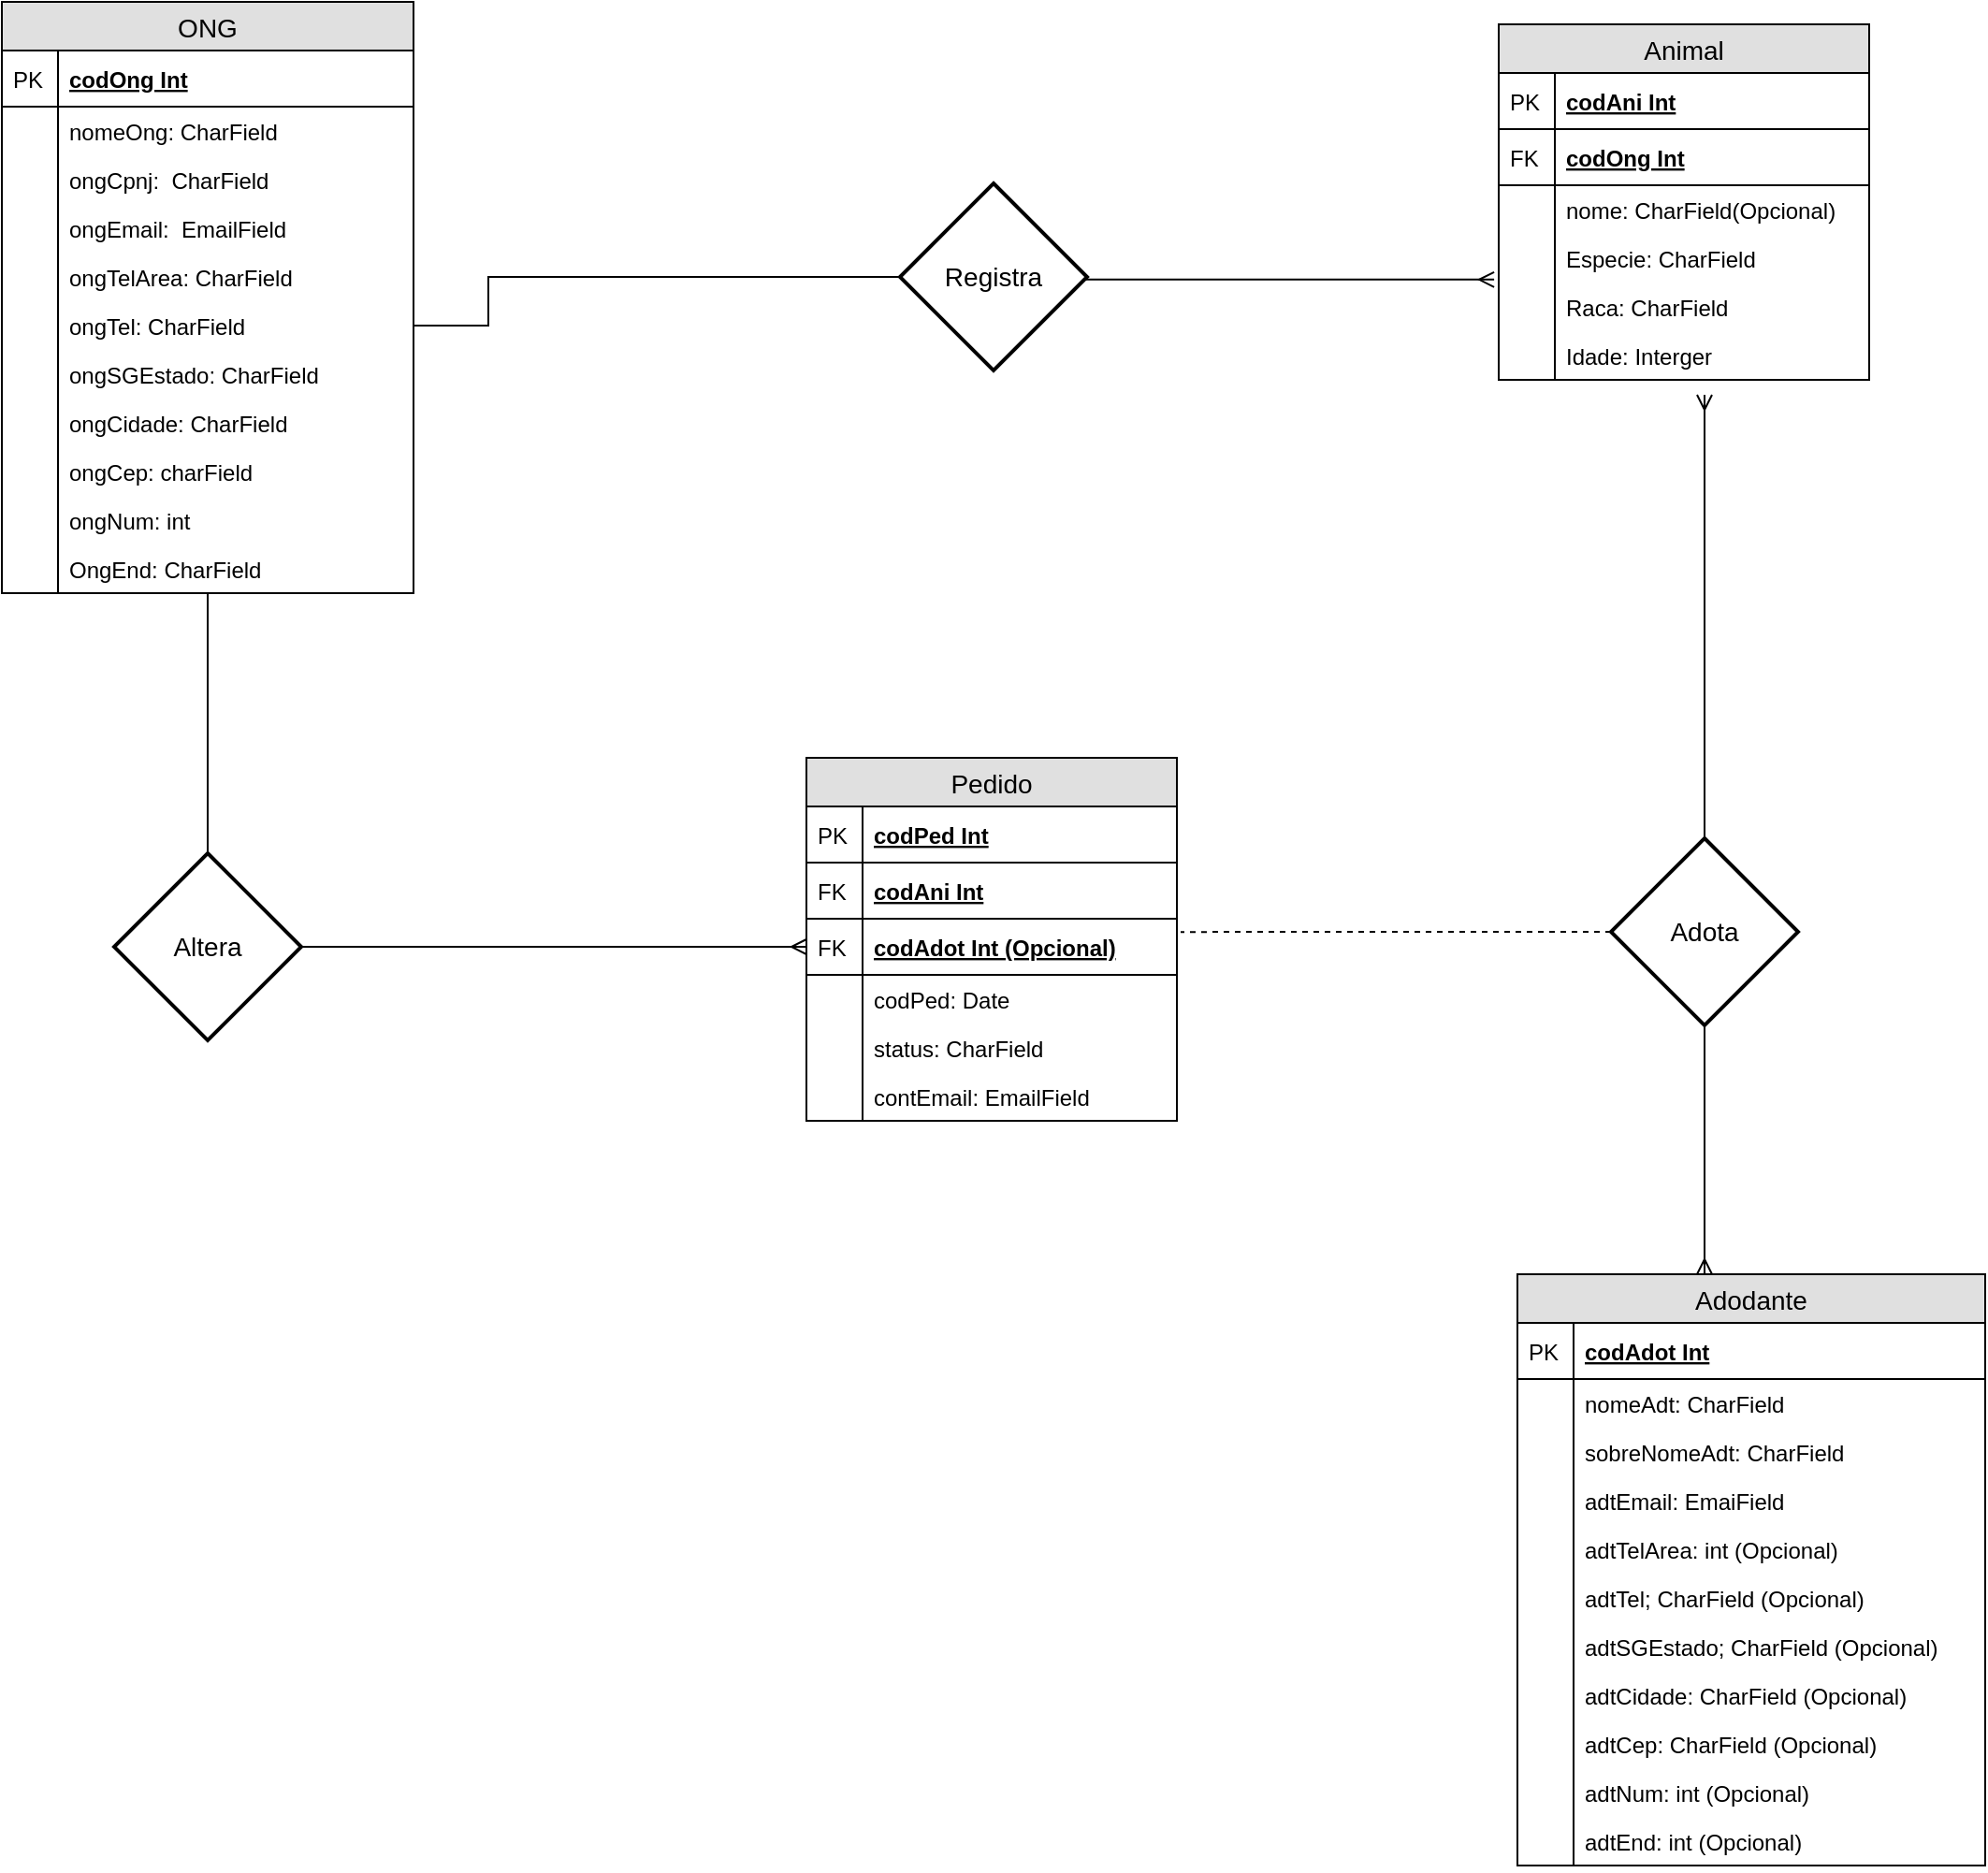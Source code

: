 <mxfile version="12.2.8" type="google" pages="1"><diagram id="f7kmTRtJCR9XqtvEWIKw" name="Page-1"><mxGraphModel dx="2563" dy="2035" grid="1" gridSize="10" guides="1" tooltips="1" connect="1" arrows="1" fold="1" page="1" pageScale="1" pageWidth="827" pageHeight="1169" math="0" shadow="0"><root><mxCell id="0"/><mxCell id="1" parent="0"/><mxCell id="DrwT01cqLVY9S3XxDdp0-177" style="edgeStyle=orthogonalEdgeStyle;rounded=0;orthogonalLoop=1;jettySize=auto;html=1;startArrow=none;startFill=0;endArrow=none;endFill=0;strokeWidth=1;entryX=0.5;entryY=0;entryDx=0;entryDy=0;" parent="1" source="DrwT01cqLVY9S3XxDdp0-1" target="DrwT01cqLVY9S3XxDdp0-173" edge="1"><mxGeometry relative="1" as="geometry"><mxPoint x="-10" y="400" as="targetPoint"/></mxGeometry></mxCell><mxCell id="DrwT01cqLVY9S3XxDdp0-1" value="ONG" style="swimlane;fontStyle=0;childLayout=stackLayout;horizontal=1;startSize=26;fillColor=#e0e0e0;horizontalStack=0;resizeParent=1;resizeParentMax=0;resizeLast=0;collapsible=1;marginBottom=0;swimlaneFillColor=#ffffff;align=center;fontSize=14;" parent="1" vertex="1"><mxGeometry x="-120" y="-70" width="220" height="316" as="geometry"/></mxCell><mxCell id="DrwT01cqLVY9S3XxDdp0-2" value="codOng Int" style="shape=partialRectangle;top=0;left=0;right=0;bottom=1;align=left;verticalAlign=middle;fillColor=none;spacingLeft=34;spacingRight=4;overflow=hidden;rotatable=0;points=[[0,0.5],[1,0.5]];portConstraint=eastwest;dropTarget=0;fontStyle=5;fontSize=12;" parent="DrwT01cqLVY9S3XxDdp0-1" vertex="1"><mxGeometry y="26" width="220" height="30" as="geometry"/></mxCell><mxCell id="DrwT01cqLVY9S3XxDdp0-3" value="PK" style="shape=partialRectangle;top=0;left=0;bottom=0;fillColor=none;align=left;verticalAlign=middle;spacingLeft=4;spacingRight=4;overflow=hidden;rotatable=0;points=[];portConstraint=eastwest;part=1;fontSize=12;" parent="DrwT01cqLVY9S3XxDdp0-2" vertex="1" connectable="0"><mxGeometry width="30" height="30" as="geometry"/></mxCell><mxCell id="DrwT01cqLVY9S3XxDdp0-4" value="nomeOng: CharField" style="shape=partialRectangle;top=0;left=0;right=0;bottom=0;align=left;verticalAlign=top;fillColor=none;spacingLeft=34;spacingRight=4;overflow=hidden;rotatable=0;points=[[0,0.5],[1,0.5]];portConstraint=eastwest;dropTarget=0;fontSize=12;" parent="DrwT01cqLVY9S3XxDdp0-1" vertex="1"><mxGeometry y="56" width="220" height="26" as="geometry"/></mxCell><mxCell id="DrwT01cqLVY9S3XxDdp0-5" value="" style="shape=partialRectangle;top=0;left=0;bottom=0;fillColor=none;align=left;verticalAlign=top;spacingLeft=4;spacingRight=4;overflow=hidden;rotatable=0;points=[];portConstraint=eastwest;part=1;fontSize=12;" parent="DrwT01cqLVY9S3XxDdp0-4" vertex="1" connectable="0"><mxGeometry width="30" height="26" as="geometry"/></mxCell><mxCell id="DrwT01cqLVY9S3XxDdp0-6" value="ongCpnj:  CharField" style="shape=partialRectangle;top=0;left=0;right=0;bottom=0;align=left;verticalAlign=top;fillColor=none;spacingLeft=34;spacingRight=4;overflow=hidden;rotatable=0;points=[[0,0.5],[1,0.5]];portConstraint=eastwest;dropTarget=0;fontSize=12;" parent="DrwT01cqLVY9S3XxDdp0-1" vertex="1"><mxGeometry y="82" width="220" height="26" as="geometry"/></mxCell><mxCell id="DrwT01cqLVY9S3XxDdp0-7" value="" style="shape=partialRectangle;top=0;left=0;bottom=0;fillColor=none;align=left;verticalAlign=top;spacingLeft=4;spacingRight=4;overflow=hidden;rotatable=0;points=[];portConstraint=eastwest;part=1;fontSize=12;" parent="DrwT01cqLVY9S3XxDdp0-6" vertex="1" connectable="0"><mxGeometry width="30" height="26" as="geometry"/></mxCell><mxCell id="r93gEe-a_H3Gt4dLW0jA-3" value="ongEmail:  EmailField" style="shape=partialRectangle;top=0;left=0;right=0;bottom=0;align=left;verticalAlign=top;fillColor=none;spacingLeft=34;spacingRight=4;overflow=hidden;rotatable=0;points=[[0,0.5],[1,0.5]];portConstraint=eastwest;dropTarget=0;fontSize=12;" parent="DrwT01cqLVY9S3XxDdp0-1" vertex="1"><mxGeometry y="108" width="220" height="26" as="geometry"/></mxCell><mxCell id="r93gEe-a_H3Gt4dLW0jA-4" value="" style="shape=partialRectangle;top=0;left=0;bottom=0;fillColor=none;align=left;verticalAlign=top;spacingLeft=4;spacingRight=4;overflow=hidden;rotatable=0;points=[];portConstraint=eastwest;part=1;fontSize=12;" parent="r93gEe-a_H3Gt4dLW0jA-3" vertex="1" connectable="0"><mxGeometry width="30" height="26" as="geometry"/></mxCell><mxCell id="DrwT01cqLVY9S3XxDdp0-8" value="ongTelArea: CharField" style="shape=partialRectangle;top=0;left=0;right=0;bottom=0;align=left;verticalAlign=top;fillColor=none;spacingLeft=34;spacingRight=4;overflow=hidden;rotatable=0;points=[[0,0.5],[1,0.5]];portConstraint=eastwest;dropTarget=0;fontSize=12;" parent="DrwT01cqLVY9S3XxDdp0-1" vertex="1"><mxGeometry y="134" width="220" height="26" as="geometry"/></mxCell><mxCell id="DrwT01cqLVY9S3XxDdp0-9" value="" style="shape=partialRectangle;top=0;left=0;bottom=0;fillColor=none;align=left;verticalAlign=top;spacingLeft=4;spacingRight=4;overflow=hidden;rotatable=0;points=[];portConstraint=eastwest;part=1;fontSize=12;" parent="DrwT01cqLVY9S3XxDdp0-8" vertex="1" connectable="0"><mxGeometry width="30" height="26" as="geometry"/></mxCell><mxCell id="DrwT01cqLVY9S3XxDdp0-31" value="ongTel: CharField" style="shape=partialRectangle;top=0;left=0;right=0;bottom=0;align=left;verticalAlign=top;fillColor=none;spacingLeft=34;spacingRight=4;overflow=hidden;rotatable=0;points=[[0,0.5],[1,0.5]];portConstraint=eastwest;dropTarget=0;fontSize=12;" parent="DrwT01cqLVY9S3XxDdp0-1" vertex="1"><mxGeometry y="160" width="220" height="26" as="geometry"/></mxCell><mxCell id="DrwT01cqLVY9S3XxDdp0-32" value="" style="shape=partialRectangle;top=0;left=0;bottom=0;fillColor=none;align=left;verticalAlign=top;spacingLeft=4;spacingRight=4;overflow=hidden;rotatable=0;points=[];portConstraint=eastwest;part=1;fontSize=12;" parent="DrwT01cqLVY9S3XxDdp0-31" vertex="1" connectable="0"><mxGeometry width="30" height="26" as="geometry"/></mxCell><mxCell id="DrwT01cqLVY9S3XxDdp0-35" value="ongSGEstado: CharField" style="shape=partialRectangle;top=0;left=0;right=0;bottom=0;align=left;verticalAlign=top;fillColor=none;spacingLeft=34;spacingRight=4;overflow=hidden;rotatable=0;points=[[0,0.5],[1,0.5]];portConstraint=eastwest;dropTarget=0;fontSize=12;" parent="DrwT01cqLVY9S3XxDdp0-1" vertex="1"><mxGeometry y="186" width="220" height="26" as="geometry"/></mxCell><mxCell id="DrwT01cqLVY9S3XxDdp0-36" value="" style="shape=partialRectangle;top=0;left=0;bottom=0;fillColor=none;align=left;verticalAlign=top;spacingLeft=4;spacingRight=4;overflow=hidden;rotatable=0;points=[];portConstraint=eastwest;part=1;fontSize=12;" parent="DrwT01cqLVY9S3XxDdp0-35" vertex="1" connectable="0"><mxGeometry width="30" height="26" as="geometry"/></mxCell><mxCell id="DrwT01cqLVY9S3XxDdp0-37" value="ongCidade: CharField" style="shape=partialRectangle;top=0;left=0;right=0;bottom=0;align=left;verticalAlign=top;fillColor=none;spacingLeft=34;spacingRight=4;overflow=hidden;rotatable=0;points=[[0,0.5],[1,0.5]];portConstraint=eastwest;dropTarget=0;fontSize=12;" parent="DrwT01cqLVY9S3XxDdp0-1" vertex="1"><mxGeometry y="212" width="220" height="26" as="geometry"/></mxCell><mxCell id="DrwT01cqLVY9S3XxDdp0-38" value="" style="shape=partialRectangle;top=0;left=0;bottom=0;fillColor=none;align=left;verticalAlign=top;spacingLeft=4;spacingRight=4;overflow=hidden;rotatable=0;points=[];portConstraint=eastwest;part=1;fontSize=12;" parent="DrwT01cqLVY9S3XxDdp0-37" vertex="1" connectable="0"><mxGeometry width="30" height="26" as="geometry"/></mxCell><mxCell id="DrwT01cqLVY9S3XxDdp0-55" value="ongCep: charField" style="shape=partialRectangle;top=0;left=0;right=0;bottom=0;align=left;verticalAlign=top;fillColor=none;spacingLeft=34;spacingRight=4;overflow=hidden;rotatable=0;points=[[0,0.5],[1,0.5]];portConstraint=eastwest;dropTarget=0;fontSize=12;" parent="DrwT01cqLVY9S3XxDdp0-1" vertex="1"><mxGeometry y="238" width="220" height="26" as="geometry"/></mxCell><mxCell id="DrwT01cqLVY9S3XxDdp0-56" value="" style="shape=partialRectangle;top=0;left=0;bottom=0;fillColor=none;align=left;verticalAlign=top;spacingLeft=4;spacingRight=4;overflow=hidden;rotatable=0;points=[];portConstraint=eastwest;part=1;fontSize=12;" parent="DrwT01cqLVY9S3XxDdp0-55" vertex="1" connectable="0"><mxGeometry width="30" height="26" as="geometry"/></mxCell><mxCell id="DrwT01cqLVY9S3XxDdp0-57" value="ongNum: int " style="shape=partialRectangle;top=0;left=0;right=0;bottom=0;align=left;verticalAlign=top;fillColor=none;spacingLeft=34;spacingRight=4;overflow=hidden;rotatable=0;points=[[0,0.5],[1,0.5]];portConstraint=eastwest;dropTarget=0;fontSize=12;" parent="DrwT01cqLVY9S3XxDdp0-1" vertex="1"><mxGeometry y="264" width="220" height="26" as="geometry"/></mxCell><mxCell id="DrwT01cqLVY9S3XxDdp0-58" value="" style="shape=partialRectangle;top=0;left=0;bottom=0;fillColor=none;align=left;verticalAlign=top;spacingLeft=4;spacingRight=4;overflow=hidden;rotatable=0;points=[];portConstraint=eastwest;part=1;fontSize=12;" parent="DrwT01cqLVY9S3XxDdp0-57" vertex="1" connectable="0"><mxGeometry width="30" height="26" as="geometry"/></mxCell><mxCell id="DrwT01cqLVY9S3XxDdp0-59" value="OngEnd: CharField" style="shape=partialRectangle;top=0;left=0;right=0;bottom=0;align=left;verticalAlign=top;fillColor=none;spacingLeft=34;spacingRight=4;overflow=hidden;rotatable=0;points=[[0,0.5],[1,0.5]];portConstraint=eastwest;dropTarget=0;fontSize=12;" parent="DrwT01cqLVY9S3XxDdp0-1" vertex="1"><mxGeometry y="290" width="220" height="26" as="geometry"/></mxCell><mxCell id="DrwT01cqLVY9S3XxDdp0-60" value="" style="shape=partialRectangle;top=0;left=0;bottom=0;fillColor=none;align=left;verticalAlign=top;spacingLeft=4;spacingRight=4;overflow=hidden;rotatable=0;points=[];portConstraint=eastwest;part=1;fontSize=12;" parent="DrwT01cqLVY9S3XxDdp0-59" vertex="1" connectable="0"><mxGeometry width="30" height="26" as="geometry"/></mxCell><mxCell id="DrwT01cqLVY9S3XxDdp0-39" value="Adodante" style="swimlane;fontStyle=0;childLayout=stackLayout;horizontal=1;startSize=26;fillColor=#e0e0e0;horizontalStack=0;resizeParent=1;resizeParentMax=0;resizeLast=0;collapsible=1;marginBottom=0;swimlaneFillColor=#ffffff;align=center;fontSize=14;" parent="1" vertex="1"><mxGeometry x="690" y="610" width="250" height="316" as="geometry"/></mxCell><mxCell id="DrwT01cqLVY9S3XxDdp0-40" value="codAdot Int" style="shape=partialRectangle;top=0;left=0;right=0;bottom=1;align=left;verticalAlign=middle;fillColor=none;spacingLeft=34;spacingRight=4;overflow=hidden;rotatable=0;points=[[0,0.5],[1,0.5]];portConstraint=eastwest;dropTarget=0;fontStyle=5;fontSize=12;" parent="DrwT01cqLVY9S3XxDdp0-39" vertex="1"><mxGeometry y="26" width="250" height="30" as="geometry"/></mxCell><mxCell id="DrwT01cqLVY9S3XxDdp0-41" value="PK" style="shape=partialRectangle;top=0;left=0;bottom=0;fillColor=none;align=left;verticalAlign=middle;spacingLeft=4;spacingRight=4;overflow=hidden;rotatable=0;points=[];portConstraint=eastwest;part=1;fontSize=12;" parent="DrwT01cqLVY9S3XxDdp0-40" vertex="1" connectable="0"><mxGeometry width="30" height="30" as="geometry"/></mxCell><mxCell id="DrwT01cqLVY9S3XxDdp0-42" value="nomeAdt: CharField" style="shape=partialRectangle;top=0;left=0;right=0;bottom=0;align=left;verticalAlign=top;fillColor=none;spacingLeft=34;spacingRight=4;overflow=hidden;rotatable=0;points=[[0,0.5],[1,0.5]];portConstraint=eastwest;dropTarget=0;fontSize=12;" parent="DrwT01cqLVY9S3XxDdp0-39" vertex="1"><mxGeometry y="56" width="250" height="26" as="geometry"/></mxCell><mxCell id="DrwT01cqLVY9S3XxDdp0-43" value="" style="shape=partialRectangle;top=0;left=0;bottom=0;fillColor=none;align=left;verticalAlign=top;spacingLeft=4;spacingRight=4;overflow=hidden;rotatable=0;points=[];portConstraint=eastwest;part=1;fontSize=12;" parent="DrwT01cqLVY9S3XxDdp0-42" vertex="1" connectable="0"><mxGeometry width="30" height="26" as="geometry"/></mxCell><mxCell id="DrwT01cqLVY9S3XxDdp0-44" value="sobreNomeAdt: CharField" style="shape=partialRectangle;top=0;left=0;right=0;bottom=0;align=left;verticalAlign=top;fillColor=none;spacingLeft=34;spacingRight=4;overflow=hidden;rotatable=0;points=[[0,0.5],[1,0.5]];portConstraint=eastwest;dropTarget=0;fontSize=12;" parent="DrwT01cqLVY9S3XxDdp0-39" vertex="1"><mxGeometry y="82" width="250" height="26" as="geometry"/></mxCell><mxCell id="DrwT01cqLVY9S3XxDdp0-45" value="" style="shape=partialRectangle;top=0;left=0;bottom=0;fillColor=none;align=left;verticalAlign=top;spacingLeft=4;spacingRight=4;overflow=hidden;rotatable=0;points=[];portConstraint=eastwest;part=1;fontSize=12;" parent="DrwT01cqLVY9S3XxDdp0-44" vertex="1" connectable="0"><mxGeometry width="30" height="26" as="geometry"/></mxCell><mxCell id="DrwT01cqLVY9S3XxDdp0-46" value="adtEmail: EmaiField" style="shape=partialRectangle;top=0;left=0;right=0;bottom=0;align=left;verticalAlign=top;fillColor=none;spacingLeft=34;spacingRight=4;overflow=hidden;rotatable=0;points=[[0,0.5],[1,0.5]];portConstraint=eastwest;dropTarget=0;fontSize=12;" parent="DrwT01cqLVY9S3XxDdp0-39" vertex="1"><mxGeometry y="108" width="250" height="26" as="geometry"/></mxCell><mxCell id="DrwT01cqLVY9S3XxDdp0-47" value="" style="shape=partialRectangle;top=0;left=0;bottom=0;fillColor=none;align=left;verticalAlign=top;spacingLeft=4;spacingRight=4;overflow=hidden;rotatable=0;points=[];portConstraint=eastwest;part=1;fontSize=12;" parent="DrwT01cqLVY9S3XxDdp0-46" vertex="1" connectable="0"><mxGeometry width="30" height="26" as="geometry"/></mxCell><mxCell id="r93gEe-a_H3Gt4dLW0jA-8" value="adtTelArea: int (Opcional)" style="shape=partialRectangle;top=0;left=0;right=0;bottom=0;align=left;verticalAlign=top;fillColor=none;spacingLeft=34;spacingRight=4;overflow=hidden;rotatable=0;points=[[0,0.5],[1,0.5]];portConstraint=eastwest;dropTarget=0;fontSize=12;" parent="DrwT01cqLVY9S3XxDdp0-39" vertex="1"><mxGeometry y="134" width="250" height="26" as="geometry"/></mxCell><mxCell id="r93gEe-a_H3Gt4dLW0jA-9" value="" style="shape=partialRectangle;top=0;left=0;bottom=0;fillColor=none;align=left;verticalAlign=top;spacingLeft=4;spacingRight=4;overflow=hidden;rotatable=0;points=[];portConstraint=eastwest;part=1;fontSize=12;" parent="r93gEe-a_H3Gt4dLW0jA-8" vertex="1" connectable="0"><mxGeometry width="30" height="26" as="geometry"/></mxCell><mxCell id="r93gEe-a_H3Gt4dLW0jA-10" value="adtTel; CharField (Opcional)" style="shape=partialRectangle;top=0;left=0;right=0;bottom=0;align=left;verticalAlign=top;fillColor=none;spacingLeft=34;spacingRight=4;overflow=hidden;rotatable=0;points=[[0,0.5],[1,0.5]];portConstraint=eastwest;dropTarget=0;fontSize=12;" parent="DrwT01cqLVY9S3XxDdp0-39" vertex="1"><mxGeometry y="160" width="250" height="26" as="geometry"/></mxCell><mxCell id="r93gEe-a_H3Gt4dLW0jA-11" value="" style="shape=partialRectangle;top=0;left=0;bottom=0;fillColor=none;align=left;verticalAlign=top;spacingLeft=4;spacingRight=4;overflow=hidden;rotatable=0;points=[];portConstraint=eastwest;part=1;fontSize=12;" parent="r93gEe-a_H3Gt4dLW0jA-10" vertex="1" connectable="0"><mxGeometry width="30" height="26" as="geometry"/></mxCell><mxCell id="r93gEe-a_H3Gt4dLW0jA-12" value="adtSGEstado; CharField (Opcional)" style="shape=partialRectangle;top=0;left=0;right=0;bottom=0;align=left;verticalAlign=top;fillColor=none;spacingLeft=34;spacingRight=4;overflow=hidden;rotatable=0;points=[[0,0.5],[1,0.5]];portConstraint=eastwest;dropTarget=0;fontSize=12;" parent="DrwT01cqLVY9S3XxDdp0-39" vertex="1"><mxGeometry y="186" width="250" height="26" as="geometry"/></mxCell><mxCell id="r93gEe-a_H3Gt4dLW0jA-13" value="" style="shape=partialRectangle;top=0;left=0;bottom=0;fillColor=none;align=left;verticalAlign=top;spacingLeft=4;spacingRight=4;overflow=hidden;rotatable=0;points=[];portConstraint=eastwest;part=1;fontSize=12;" parent="r93gEe-a_H3Gt4dLW0jA-12" vertex="1" connectable="0"><mxGeometry width="30" height="26" as="geometry"/></mxCell><mxCell id="r93gEe-a_H3Gt4dLW0jA-14" value="adtCidade: CharField (Opcional)" style="shape=partialRectangle;top=0;left=0;right=0;bottom=0;align=left;verticalAlign=top;fillColor=none;spacingLeft=34;spacingRight=4;overflow=hidden;rotatable=0;points=[[0,0.5],[1,0.5]];portConstraint=eastwest;dropTarget=0;fontSize=12;" parent="DrwT01cqLVY9S3XxDdp0-39" vertex="1"><mxGeometry y="212" width="250" height="26" as="geometry"/></mxCell><mxCell id="r93gEe-a_H3Gt4dLW0jA-15" value="" style="shape=partialRectangle;top=0;left=0;bottom=0;fillColor=none;align=left;verticalAlign=top;spacingLeft=4;spacingRight=4;overflow=hidden;rotatable=0;points=[];portConstraint=eastwest;part=1;fontSize=12;" parent="r93gEe-a_H3Gt4dLW0jA-14" vertex="1" connectable="0"><mxGeometry width="30" height="26" as="geometry"/></mxCell><mxCell id="r93gEe-a_H3Gt4dLW0jA-16" value="adtCep: CharField (Opcional)" style="shape=partialRectangle;top=0;left=0;right=0;bottom=0;align=left;verticalAlign=top;fillColor=none;spacingLeft=34;spacingRight=4;overflow=hidden;rotatable=0;points=[[0,0.5],[1,0.5]];portConstraint=eastwest;dropTarget=0;fontSize=12;" parent="DrwT01cqLVY9S3XxDdp0-39" vertex="1"><mxGeometry y="238" width="250" height="26" as="geometry"/></mxCell><mxCell id="r93gEe-a_H3Gt4dLW0jA-17" value="" style="shape=partialRectangle;top=0;left=0;bottom=0;fillColor=none;align=left;verticalAlign=top;spacingLeft=4;spacingRight=4;overflow=hidden;rotatable=0;points=[];portConstraint=eastwest;part=1;fontSize=12;" parent="r93gEe-a_H3Gt4dLW0jA-16" vertex="1" connectable="0"><mxGeometry width="30" height="26" as="geometry"/></mxCell><mxCell id="r93gEe-a_H3Gt4dLW0jA-18" value="adtNum: int (Opcional)" style="shape=partialRectangle;top=0;left=0;right=0;bottom=0;align=left;verticalAlign=top;fillColor=none;spacingLeft=34;spacingRight=4;overflow=hidden;rotatable=0;points=[[0,0.5],[1,0.5]];portConstraint=eastwest;dropTarget=0;fontSize=12;" parent="DrwT01cqLVY9S3XxDdp0-39" vertex="1"><mxGeometry y="264" width="250" height="26" as="geometry"/></mxCell><mxCell id="r93gEe-a_H3Gt4dLW0jA-19" value="" style="shape=partialRectangle;top=0;left=0;bottom=0;fillColor=none;align=left;verticalAlign=top;spacingLeft=4;spacingRight=4;overflow=hidden;rotatable=0;points=[];portConstraint=eastwest;part=1;fontSize=12;" parent="r93gEe-a_H3Gt4dLW0jA-18" vertex="1" connectable="0"><mxGeometry width="30" height="26" as="geometry"/></mxCell><mxCell id="r93gEe-a_H3Gt4dLW0jA-20" value="adtEnd: int (Opcional)" style="shape=partialRectangle;top=0;left=0;right=0;bottom=0;align=left;verticalAlign=top;fillColor=none;spacingLeft=34;spacingRight=4;overflow=hidden;rotatable=0;points=[[0,0.5],[1,0.5]];portConstraint=eastwest;dropTarget=0;fontSize=12;" parent="DrwT01cqLVY9S3XxDdp0-39" vertex="1"><mxGeometry y="290" width="250" height="26" as="geometry"/></mxCell><mxCell id="r93gEe-a_H3Gt4dLW0jA-21" value="" style="shape=partialRectangle;top=0;left=0;bottom=0;fillColor=none;align=left;verticalAlign=top;spacingLeft=4;spacingRight=4;overflow=hidden;rotatable=0;points=[];portConstraint=eastwest;part=1;fontSize=12;" parent="r93gEe-a_H3Gt4dLW0jA-20" vertex="1" connectable="0"><mxGeometry width="30" height="26" as="geometry"/></mxCell><mxCell id="DrwT01cqLVY9S3XxDdp0-113" style="edgeStyle=orthogonalEdgeStyle;rounded=0;orthogonalLoop=1;jettySize=auto;html=1;exitX=1;exitY=0.5;exitDx=0;exitDy=0;entryX=-0.013;entryY=0.275;entryDx=0;entryDy=0;entryPerimeter=0;endArrow=ERmany;endFill=0;startArrow=none;startFill=0;" parent="1" source="DrwT01cqLVY9S3XxDdp0-62" edge="1"><mxGeometry relative="1" as="geometry"><mxPoint x="677.552" y="78.414" as="targetPoint"/><Array as="points"><mxPoint x="410" y="77"/><mxPoint x="410" y="78"/></Array></mxGeometry></mxCell><mxCell id="DrwT01cqLVY9S3XxDdp0-62" value="Registra" style="shape=rhombus;strokeWidth=2;fontSize=17;perimeter=rhombusPerimeter;whiteSpace=wrap;html=1;align=center;fontSize=14;" parent="1" vertex="1"><mxGeometry x="360" y="27" width="100" height="100" as="geometry"/></mxCell><mxCell id="DrwT01cqLVY9S3XxDdp0-69" value="Animal" style="swimlane;fontStyle=0;childLayout=stackLayout;horizontal=1;startSize=26;fillColor=#e0e0e0;horizontalStack=0;resizeParent=1;resizeParentMax=0;resizeLast=0;collapsible=1;marginBottom=0;swimlaneFillColor=#ffffff;align=center;fontSize=14;" parent="1" vertex="1"><mxGeometry x="680" y="-58" width="198" height="190" as="geometry"/></mxCell><mxCell id="DrwT01cqLVY9S3XxDdp0-70" value="codAni Int" style="shape=partialRectangle;top=0;left=0;right=0;bottom=1;align=left;verticalAlign=middle;fillColor=none;spacingLeft=34;spacingRight=4;overflow=hidden;rotatable=0;points=[[0,0.5],[1,0.5]];portConstraint=eastwest;dropTarget=0;fontStyle=5;fontSize=12;" parent="DrwT01cqLVY9S3XxDdp0-69" vertex="1"><mxGeometry y="26" width="198" height="30" as="geometry"/></mxCell><mxCell id="DrwT01cqLVY9S3XxDdp0-71" value="PK" style="shape=partialRectangle;top=0;left=0;bottom=0;fillColor=none;align=left;verticalAlign=middle;spacingLeft=4;spacingRight=4;overflow=hidden;rotatable=0;points=[];portConstraint=eastwest;part=1;fontSize=12;" parent="DrwT01cqLVY9S3XxDdp0-70" vertex="1" connectable="0"><mxGeometry width="30" height="30" as="geometry"/></mxCell><mxCell id="DrwT01cqLVY9S3XxDdp0-111" value="codOng Int" style="shape=partialRectangle;top=0;left=0;right=0;bottom=1;align=left;verticalAlign=middle;fillColor=none;spacingLeft=34;spacingRight=4;overflow=hidden;rotatable=0;points=[[0,0.5],[1,0.5]];portConstraint=eastwest;dropTarget=0;fontStyle=5;fontSize=12;" parent="DrwT01cqLVY9S3XxDdp0-69" vertex="1"><mxGeometry y="56" width="198" height="30" as="geometry"/></mxCell><mxCell id="DrwT01cqLVY9S3XxDdp0-112" value="FK" style="shape=partialRectangle;top=0;left=0;bottom=0;fillColor=none;align=left;verticalAlign=middle;spacingLeft=4;spacingRight=4;overflow=hidden;rotatable=0;points=[];portConstraint=eastwest;part=1;fontSize=12;" parent="DrwT01cqLVY9S3XxDdp0-111" vertex="1" connectable="0"><mxGeometry width="30" height="30" as="geometry"/></mxCell><mxCell id="DrwT01cqLVY9S3XxDdp0-72" value="nome: CharField(Opcional)" style="shape=partialRectangle;top=0;left=0;right=0;bottom=0;align=left;verticalAlign=top;fillColor=none;spacingLeft=34;spacingRight=4;overflow=hidden;rotatable=0;points=[[0,0.5],[1,0.5]];portConstraint=eastwest;dropTarget=0;fontSize=12;" parent="DrwT01cqLVY9S3XxDdp0-69" vertex="1"><mxGeometry y="86" width="198" height="26" as="geometry"/></mxCell><mxCell id="DrwT01cqLVY9S3XxDdp0-73" value="" style="shape=partialRectangle;top=0;left=0;bottom=0;fillColor=none;align=left;verticalAlign=top;spacingLeft=4;spacingRight=4;overflow=hidden;rotatable=0;points=[];portConstraint=eastwest;part=1;fontSize=12;" parent="DrwT01cqLVY9S3XxDdp0-72" vertex="1" connectable="0"><mxGeometry width="30" height="26" as="geometry"/></mxCell><mxCell id="DrwT01cqLVY9S3XxDdp0-74" value="Especie: CharField" style="shape=partialRectangle;top=0;left=0;right=0;bottom=0;align=left;verticalAlign=top;fillColor=none;spacingLeft=34;spacingRight=4;overflow=hidden;rotatable=0;points=[[0,0.5],[1,0.5]];portConstraint=eastwest;dropTarget=0;fontSize=12;" parent="DrwT01cqLVY9S3XxDdp0-69" vertex="1"><mxGeometry y="112" width="198" height="26" as="geometry"/></mxCell><mxCell id="DrwT01cqLVY9S3XxDdp0-75" value="" style="shape=partialRectangle;top=0;left=0;bottom=0;fillColor=none;align=left;verticalAlign=top;spacingLeft=4;spacingRight=4;overflow=hidden;rotatable=0;points=[];portConstraint=eastwest;part=1;fontSize=12;" parent="DrwT01cqLVY9S3XxDdp0-74" vertex="1" connectable="0"><mxGeometry width="30" height="26" as="geometry"/></mxCell><mxCell id="DrwT01cqLVY9S3XxDdp0-78" value="Raca: CharField" style="shape=partialRectangle;top=0;left=0;right=0;bottom=0;align=left;verticalAlign=top;fillColor=none;spacingLeft=34;spacingRight=4;overflow=hidden;rotatable=0;points=[[0,0.5],[1,0.5]];portConstraint=eastwest;dropTarget=0;fontSize=12;" parent="DrwT01cqLVY9S3XxDdp0-69" vertex="1"><mxGeometry y="138" width="198" height="26" as="geometry"/></mxCell><mxCell id="DrwT01cqLVY9S3XxDdp0-79" value="" style="shape=partialRectangle;top=0;left=0;bottom=0;fillColor=none;align=left;verticalAlign=top;spacingLeft=4;spacingRight=4;overflow=hidden;rotatable=0;points=[];portConstraint=eastwest;part=1;fontSize=12;" parent="DrwT01cqLVY9S3XxDdp0-78" vertex="1" connectable="0"><mxGeometry width="30" height="26" as="geometry"/></mxCell><mxCell id="DrwT01cqLVY9S3XxDdp0-80" value="Idade: Interger" style="shape=partialRectangle;top=0;left=0;right=0;bottom=0;align=left;verticalAlign=top;fillColor=none;spacingLeft=34;spacingRight=4;overflow=hidden;rotatable=0;points=[[0,0.5],[1,0.5]];portConstraint=eastwest;dropTarget=0;fontSize=12;" parent="DrwT01cqLVY9S3XxDdp0-69" vertex="1"><mxGeometry y="164" width="198" height="26" as="geometry"/></mxCell><mxCell id="DrwT01cqLVY9S3XxDdp0-81" value="" style="shape=partialRectangle;top=0;left=0;bottom=0;fillColor=none;align=left;verticalAlign=top;spacingLeft=4;spacingRight=4;overflow=hidden;rotatable=0;points=[];portConstraint=eastwest;part=1;fontSize=12;" parent="DrwT01cqLVY9S3XxDdp0-80" vertex="1" connectable="0"><mxGeometry width="30" height="26" as="geometry"/></mxCell><mxCell id="DrwT01cqLVY9S3XxDdp0-114" style="edgeStyle=orthogonalEdgeStyle;rounded=0;orthogonalLoop=1;jettySize=auto;html=1;exitX=1;exitY=0.5;exitDx=0;exitDy=0;entryX=0;entryY=0.5;entryDx=0;entryDy=0;endArrow=none;endFill=0;" parent="1" source="DrwT01cqLVY9S3XxDdp0-31" target="DrwT01cqLVY9S3XxDdp0-62" edge="1"><mxGeometry relative="1" as="geometry"><Array as="points"><mxPoint x="140" y="77"/></Array></mxGeometry></mxCell><mxCell id="DrwT01cqLVY9S3XxDdp0-123" style="edgeStyle=orthogonalEdgeStyle;rounded=0;orthogonalLoop=1;jettySize=auto;html=1;exitX=0.5;exitY=0;exitDx=0;exitDy=0;startArrow=none;startFill=0;endArrow=ERmany;endFill=0;strokeWidth=1;" parent="1" source="DrwT01cqLVY9S3XxDdp0-121" edge="1"><mxGeometry relative="1" as="geometry"><mxPoint x="790" y="140" as="targetPoint"/></mxGeometry></mxCell><mxCell id="DrwT01cqLVY9S3XxDdp0-124" style="edgeStyle=orthogonalEdgeStyle;rounded=0;orthogonalLoop=1;jettySize=auto;html=1;exitX=0.5;exitY=1;exitDx=0;exitDy=0;startArrow=none;startFill=0;endArrow=ERmany;endFill=0;strokeWidth=1;" parent="1" source="DrwT01cqLVY9S3XxDdp0-121" edge="1"><mxGeometry relative="1" as="geometry"><mxPoint x="790" y="610" as="targetPoint"/><Array as="points"><mxPoint x="790" y="610"/><mxPoint x="790" y="610"/></Array></mxGeometry></mxCell><mxCell id="DrwT01cqLVY9S3XxDdp0-157" style="edgeStyle=orthogonalEdgeStyle;rounded=0;orthogonalLoop=1;jettySize=auto;html=1;exitX=0;exitY=0.5;exitDx=0;exitDy=0;dashed=1;startArrow=none;startFill=0;endArrow=none;endFill=0;strokeWidth=1;" parent="1" source="DrwT01cqLVY9S3XxDdp0-121" edge="1"><mxGeometry relative="1" as="geometry"><mxPoint x="510" y="427.103" as="targetPoint"/><Array as="points"><mxPoint x="550" y="427"/><mxPoint x="550" y="427"/></Array></mxGeometry></mxCell><mxCell id="DrwT01cqLVY9S3XxDdp0-121" value="Adota" style="shape=rhombus;strokeWidth=2;fontSize=17;perimeter=rhombusPerimeter;whiteSpace=wrap;html=1;align=center;fontSize=14;" parent="1" vertex="1"><mxGeometry x="740" y="377" width="100" height="100" as="geometry"/></mxCell><mxCell id="DrwT01cqLVY9S3XxDdp0-140" value="Pedido" style="swimlane;fontStyle=0;childLayout=stackLayout;horizontal=1;startSize=26;fillColor=#e0e0e0;horizontalStack=0;resizeParent=1;resizeParentMax=0;resizeLast=0;collapsible=1;marginBottom=0;swimlaneFillColor=#ffffff;align=center;fontSize=14;" parent="1" vertex="1"><mxGeometry x="310" y="334" width="198" height="194" as="geometry"/></mxCell><mxCell id="DrwT01cqLVY9S3XxDdp0-141" value="codPed Int" style="shape=partialRectangle;top=0;left=0;right=0;bottom=1;align=left;verticalAlign=middle;fillColor=none;spacingLeft=34;spacingRight=4;overflow=hidden;rotatable=0;points=[[0,0.5],[1,0.5]];portConstraint=eastwest;dropTarget=0;fontStyle=5;fontSize=12;" parent="DrwT01cqLVY9S3XxDdp0-140" vertex="1"><mxGeometry y="26" width="198" height="30" as="geometry"/></mxCell><mxCell id="DrwT01cqLVY9S3XxDdp0-142" value="PK" style="shape=partialRectangle;top=0;left=0;bottom=0;fillColor=none;align=left;verticalAlign=middle;spacingLeft=4;spacingRight=4;overflow=hidden;rotatable=0;points=[];portConstraint=eastwest;part=1;fontSize=12;" parent="DrwT01cqLVY9S3XxDdp0-141" vertex="1" connectable="0"><mxGeometry width="30" height="30" as="geometry"/></mxCell><mxCell id="DrwT01cqLVY9S3XxDdp0-143" value="codAni Int" style="shape=partialRectangle;top=0;left=0;right=0;bottom=1;align=left;verticalAlign=middle;fillColor=none;spacingLeft=34;spacingRight=4;overflow=hidden;rotatable=0;points=[[0,0.5],[1,0.5]];portConstraint=eastwest;dropTarget=0;fontStyle=5;fontSize=12;" parent="DrwT01cqLVY9S3XxDdp0-140" vertex="1"><mxGeometry y="56" width="198" height="30" as="geometry"/></mxCell><mxCell id="DrwT01cqLVY9S3XxDdp0-144" value="FK" style="shape=partialRectangle;top=0;left=0;bottom=0;fillColor=none;align=left;verticalAlign=middle;spacingLeft=4;spacingRight=4;overflow=hidden;rotatable=0;points=[];portConstraint=eastwest;part=1;fontSize=12;" parent="DrwT01cqLVY9S3XxDdp0-143" vertex="1" connectable="0"><mxGeometry width="30" height="30" as="geometry"/></mxCell><mxCell id="DrwT01cqLVY9S3XxDdp0-171" value="codAdot Int (Opcional)" style="shape=partialRectangle;top=0;left=0;right=0;bottom=1;align=left;verticalAlign=middle;fillColor=none;spacingLeft=34;spacingRight=4;overflow=hidden;rotatable=0;points=[[0,0.5],[1,0.5]];portConstraint=eastwest;dropTarget=0;fontStyle=5;fontSize=12;" parent="DrwT01cqLVY9S3XxDdp0-140" vertex="1"><mxGeometry y="86" width="198" height="30" as="geometry"/></mxCell><mxCell id="DrwT01cqLVY9S3XxDdp0-172" value="FK" style="shape=partialRectangle;top=0;left=0;bottom=0;fillColor=none;align=left;verticalAlign=middle;spacingLeft=4;spacingRight=4;overflow=hidden;rotatable=0;points=[];portConstraint=eastwest;part=1;fontSize=12;" parent="DrwT01cqLVY9S3XxDdp0-171" vertex="1" connectable="0"><mxGeometry width="30" height="30" as="geometry"/></mxCell><mxCell id="DrwT01cqLVY9S3XxDdp0-145" value="codPed: Date" style="shape=partialRectangle;top=0;left=0;right=0;bottom=0;align=left;verticalAlign=top;fillColor=none;spacingLeft=34;spacingRight=4;overflow=hidden;rotatable=0;points=[[0,0.5],[1,0.5]];portConstraint=eastwest;dropTarget=0;fontSize=12;" parent="DrwT01cqLVY9S3XxDdp0-140" vertex="1"><mxGeometry y="116" width="198" height="26" as="geometry"/></mxCell><mxCell id="DrwT01cqLVY9S3XxDdp0-146" value="" style="shape=partialRectangle;top=0;left=0;bottom=0;fillColor=none;align=left;verticalAlign=top;spacingLeft=4;spacingRight=4;overflow=hidden;rotatable=0;points=[];portConstraint=eastwest;part=1;fontSize=12;" parent="DrwT01cqLVY9S3XxDdp0-145" vertex="1" connectable="0"><mxGeometry width="30" height="26" as="geometry"/></mxCell><mxCell id="DrwT01cqLVY9S3XxDdp0-147" value="status: CharField" style="shape=partialRectangle;top=0;left=0;right=0;bottom=0;align=left;verticalAlign=top;fillColor=none;spacingLeft=34;spacingRight=4;overflow=hidden;rotatable=0;points=[[0,0.5],[1,0.5]];portConstraint=eastwest;dropTarget=0;fontSize=12;" parent="DrwT01cqLVY9S3XxDdp0-140" vertex="1"><mxGeometry y="142" width="198" height="26" as="geometry"/></mxCell><mxCell id="DrwT01cqLVY9S3XxDdp0-148" value="" style="shape=partialRectangle;top=0;left=0;bottom=0;fillColor=none;align=left;verticalAlign=top;spacingLeft=4;spacingRight=4;overflow=hidden;rotatable=0;points=[];portConstraint=eastwest;part=1;fontSize=12;" parent="DrwT01cqLVY9S3XxDdp0-147" vertex="1" connectable="0"><mxGeometry width="30" height="26" as="geometry"/></mxCell><mxCell id="r93gEe-a_H3Gt4dLW0jA-1" value="contEmail: EmailField" style="shape=partialRectangle;top=0;left=0;right=0;bottom=0;align=left;verticalAlign=top;fillColor=none;spacingLeft=34;spacingRight=4;overflow=hidden;rotatable=0;points=[[0,0.5],[1,0.5]];portConstraint=eastwest;dropTarget=0;fontSize=12;" parent="DrwT01cqLVY9S3XxDdp0-140" vertex="1"><mxGeometry y="168" width="198" height="26" as="geometry"/></mxCell><mxCell id="r93gEe-a_H3Gt4dLW0jA-2" value="" style="shape=partialRectangle;top=0;left=0;bottom=0;fillColor=none;align=left;verticalAlign=top;spacingLeft=4;spacingRight=4;overflow=hidden;rotatable=0;points=[];portConstraint=eastwest;part=1;fontSize=12;" parent="r93gEe-a_H3Gt4dLW0jA-1" vertex="1" connectable="0"><mxGeometry width="30" height="26" as="geometry"/></mxCell><mxCell id="DrwT01cqLVY9S3XxDdp0-178" style="edgeStyle=orthogonalEdgeStyle;rounded=0;orthogonalLoop=1;jettySize=auto;html=1;exitX=1;exitY=0.5;exitDx=0;exitDy=0;entryX=0;entryY=0.5;entryDx=0;entryDy=0;startArrow=none;startFill=0;endArrow=ERmany;endFill=0;strokeWidth=1;" parent="1" source="DrwT01cqLVY9S3XxDdp0-173" target="DrwT01cqLVY9S3XxDdp0-171" edge="1"><mxGeometry relative="1" as="geometry"/></mxCell><mxCell id="DrwT01cqLVY9S3XxDdp0-173" value="Altera" style="shape=rhombus;strokeWidth=2;fontSize=17;perimeter=rhombusPerimeter;whiteSpace=wrap;html=1;align=center;fontSize=14;" parent="1" vertex="1"><mxGeometry x="-60" y="385" width="100" height="100" as="geometry"/></mxCell></root></mxGraphModel></diagram></mxfile>